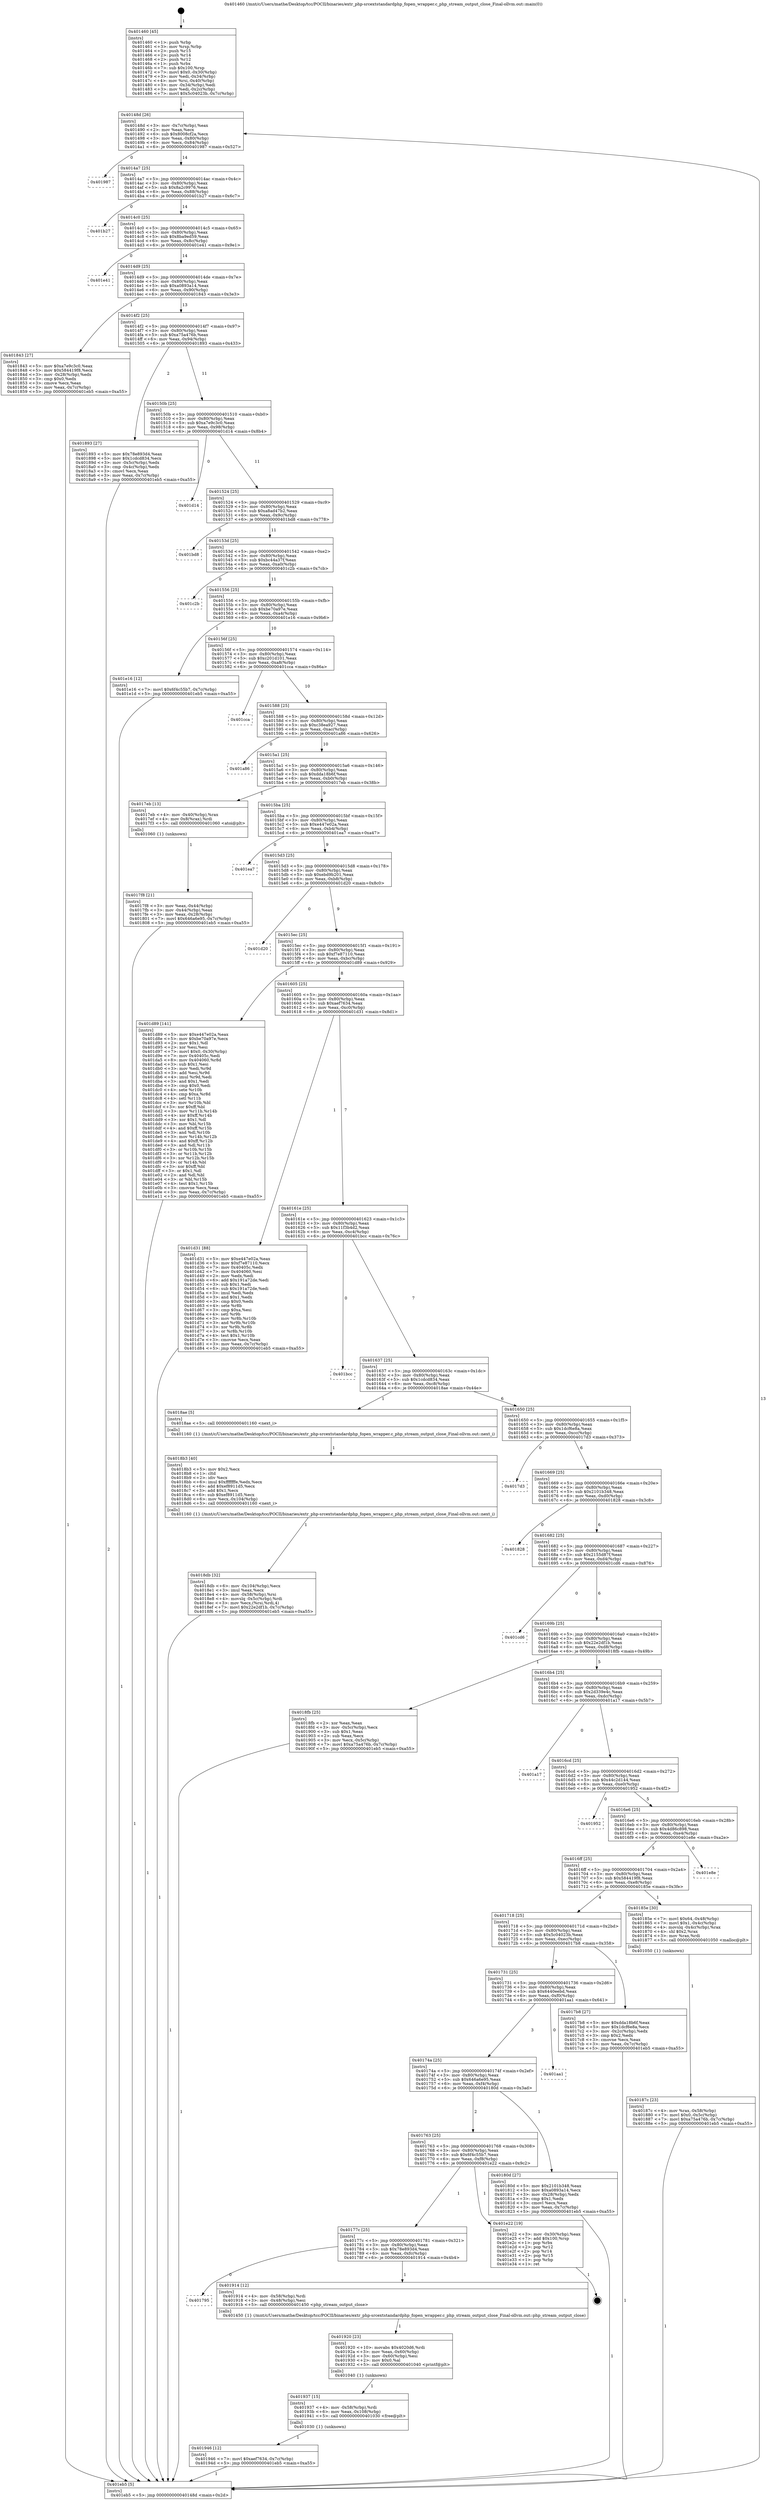 digraph "0x401460" {
  label = "0x401460 (/mnt/c/Users/mathe/Desktop/tcc/POCII/binaries/extr_php-srcextstandardphp_fopen_wrapper.c_php_stream_output_close_Final-ollvm.out::main(0))"
  labelloc = "t"
  node[shape=record]

  Entry [label="",width=0.3,height=0.3,shape=circle,fillcolor=black,style=filled]
  "0x40148d" [label="{
     0x40148d [26]\l
     | [instrs]\l
     &nbsp;&nbsp;0x40148d \<+3\>: mov -0x7c(%rbp),%eax\l
     &nbsp;&nbsp;0x401490 \<+2\>: mov %eax,%ecx\l
     &nbsp;&nbsp;0x401492 \<+6\>: sub $0x8008cf2a,%ecx\l
     &nbsp;&nbsp;0x401498 \<+3\>: mov %eax,-0x80(%rbp)\l
     &nbsp;&nbsp;0x40149b \<+6\>: mov %ecx,-0x84(%rbp)\l
     &nbsp;&nbsp;0x4014a1 \<+6\>: je 0000000000401987 \<main+0x527\>\l
  }"]
  "0x401987" [label="{
     0x401987\l
  }", style=dashed]
  "0x4014a7" [label="{
     0x4014a7 [25]\l
     | [instrs]\l
     &nbsp;&nbsp;0x4014a7 \<+5\>: jmp 00000000004014ac \<main+0x4c\>\l
     &nbsp;&nbsp;0x4014ac \<+3\>: mov -0x80(%rbp),%eax\l
     &nbsp;&nbsp;0x4014af \<+5\>: sub $0x8a2c9976,%eax\l
     &nbsp;&nbsp;0x4014b4 \<+6\>: mov %eax,-0x88(%rbp)\l
     &nbsp;&nbsp;0x4014ba \<+6\>: je 0000000000401b27 \<main+0x6c7\>\l
  }"]
  Exit [label="",width=0.3,height=0.3,shape=circle,fillcolor=black,style=filled,peripheries=2]
  "0x401b27" [label="{
     0x401b27\l
  }", style=dashed]
  "0x4014c0" [label="{
     0x4014c0 [25]\l
     | [instrs]\l
     &nbsp;&nbsp;0x4014c0 \<+5\>: jmp 00000000004014c5 \<main+0x65\>\l
     &nbsp;&nbsp;0x4014c5 \<+3\>: mov -0x80(%rbp),%eax\l
     &nbsp;&nbsp;0x4014c8 \<+5\>: sub $0x8ba9ed59,%eax\l
     &nbsp;&nbsp;0x4014cd \<+6\>: mov %eax,-0x8c(%rbp)\l
     &nbsp;&nbsp;0x4014d3 \<+6\>: je 0000000000401e41 \<main+0x9e1\>\l
  }"]
  "0x401946" [label="{
     0x401946 [12]\l
     | [instrs]\l
     &nbsp;&nbsp;0x401946 \<+7\>: movl $0xaef7634,-0x7c(%rbp)\l
     &nbsp;&nbsp;0x40194d \<+5\>: jmp 0000000000401eb5 \<main+0xa55\>\l
  }"]
  "0x401e41" [label="{
     0x401e41\l
  }", style=dashed]
  "0x4014d9" [label="{
     0x4014d9 [25]\l
     | [instrs]\l
     &nbsp;&nbsp;0x4014d9 \<+5\>: jmp 00000000004014de \<main+0x7e\>\l
     &nbsp;&nbsp;0x4014de \<+3\>: mov -0x80(%rbp),%eax\l
     &nbsp;&nbsp;0x4014e1 \<+5\>: sub $0xa0893a14,%eax\l
     &nbsp;&nbsp;0x4014e6 \<+6\>: mov %eax,-0x90(%rbp)\l
     &nbsp;&nbsp;0x4014ec \<+6\>: je 0000000000401843 \<main+0x3e3\>\l
  }"]
  "0x401937" [label="{
     0x401937 [15]\l
     | [instrs]\l
     &nbsp;&nbsp;0x401937 \<+4\>: mov -0x58(%rbp),%rdi\l
     &nbsp;&nbsp;0x40193b \<+6\>: mov %eax,-0x108(%rbp)\l
     &nbsp;&nbsp;0x401941 \<+5\>: call 0000000000401030 \<free@plt\>\l
     | [calls]\l
     &nbsp;&nbsp;0x401030 \{1\} (unknown)\l
  }"]
  "0x401843" [label="{
     0x401843 [27]\l
     | [instrs]\l
     &nbsp;&nbsp;0x401843 \<+5\>: mov $0xa7e9c3c0,%eax\l
     &nbsp;&nbsp;0x401848 \<+5\>: mov $0x584419f8,%ecx\l
     &nbsp;&nbsp;0x40184d \<+3\>: mov -0x28(%rbp),%edx\l
     &nbsp;&nbsp;0x401850 \<+3\>: cmp $0x0,%edx\l
     &nbsp;&nbsp;0x401853 \<+3\>: cmove %ecx,%eax\l
     &nbsp;&nbsp;0x401856 \<+3\>: mov %eax,-0x7c(%rbp)\l
     &nbsp;&nbsp;0x401859 \<+5\>: jmp 0000000000401eb5 \<main+0xa55\>\l
  }"]
  "0x4014f2" [label="{
     0x4014f2 [25]\l
     | [instrs]\l
     &nbsp;&nbsp;0x4014f2 \<+5\>: jmp 00000000004014f7 \<main+0x97\>\l
     &nbsp;&nbsp;0x4014f7 \<+3\>: mov -0x80(%rbp),%eax\l
     &nbsp;&nbsp;0x4014fa \<+5\>: sub $0xa75a476b,%eax\l
     &nbsp;&nbsp;0x4014ff \<+6\>: mov %eax,-0x94(%rbp)\l
     &nbsp;&nbsp;0x401505 \<+6\>: je 0000000000401893 \<main+0x433\>\l
  }"]
  "0x401920" [label="{
     0x401920 [23]\l
     | [instrs]\l
     &nbsp;&nbsp;0x401920 \<+10\>: movabs $0x4020d6,%rdi\l
     &nbsp;&nbsp;0x40192a \<+3\>: mov %eax,-0x60(%rbp)\l
     &nbsp;&nbsp;0x40192d \<+3\>: mov -0x60(%rbp),%esi\l
     &nbsp;&nbsp;0x401930 \<+2\>: mov $0x0,%al\l
     &nbsp;&nbsp;0x401932 \<+5\>: call 0000000000401040 \<printf@plt\>\l
     | [calls]\l
     &nbsp;&nbsp;0x401040 \{1\} (unknown)\l
  }"]
  "0x401893" [label="{
     0x401893 [27]\l
     | [instrs]\l
     &nbsp;&nbsp;0x401893 \<+5\>: mov $0x78e893d4,%eax\l
     &nbsp;&nbsp;0x401898 \<+5\>: mov $0x1cdcd834,%ecx\l
     &nbsp;&nbsp;0x40189d \<+3\>: mov -0x5c(%rbp),%edx\l
     &nbsp;&nbsp;0x4018a0 \<+3\>: cmp -0x4c(%rbp),%edx\l
     &nbsp;&nbsp;0x4018a3 \<+3\>: cmovl %ecx,%eax\l
     &nbsp;&nbsp;0x4018a6 \<+3\>: mov %eax,-0x7c(%rbp)\l
     &nbsp;&nbsp;0x4018a9 \<+5\>: jmp 0000000000401eb5 \<main+0xa55\>\l
  }"]
  "0x40150b" [label="{
     0x40150b [25]\l
     | [instrs]\l
     &nbsp;&nbsp;0x40150b \<+5\>: jmp 0000000000401510 \<main+0xb0\>\l
     &nbsp;&nbsp;0x401510 \<+3\>: mov -0x80(%rbp),%eax\l
     &nbsp;&nbsp;0x401513 \<+5\>: sub $0xa7e9c3c0,%eax\l
     &nbsp;&nbsp;0x401518 \<+6\>: mov %eax,-0x98(%rbp)\l
     &nbsp;&nbsp;0x40151e \<+6\>: je 0000000000401d14 \<main+0x8b4\>\l
  }"]
  "0x401795" [label="{
     0x401795\l
  }", style=dashed]
  "0x401d14" [label="{
     0x401d14\l
  }", style=dashed]
  "0x401524" [label="{
     0x401524 [25]\l
     | [instrs]\l
     &nbsp;&nbsp;0x401524 \<+5\>: jmp 0000000000401529 \<main+0xc9\>\l
     &nbsp;&nbsp;0x401529 \<+3\>: mov -0x80(%rbp),%eax\l
     &nbsp;&nbsp;0x40152c \<+5\>: sub $0xa8ad47b2,%eax\l
     &nbsp;&nbsp;0x401531 \<+6\>: mov %eax,-0x9c(%rbp)\l
     &nbsp;&nbsp;0x401537 \<+6\>: je 0000000000401bd8 \<main+0x778\>\l
  }"]
  "0x401914" [label="{
     0x401914 [12]\l
     | [instrs]\l
     &nbsp;&nbsp;0x401914 \<+4\>: mov -0x58(%rbp),%rdi\l
     &nbsp;&nbsp;0x401918 \<+3\>: mov -0x48(%rbp),%esi\l
     &nbsp;&nbsp;0x40191b \<+5\>: call 0000000000401450 \<php_stream_output_close\>\l
     | [calls]\l
     &nbsp;&nbsp;0x401450 \{1\} (/mnt/c/Users/mathe/Desktop/tcc/POCII/binaries/extr_php-srcextstandardphp_fopen_wrapper.c_php_stream_output_close_Final-ollvm.out::php_stream_output_close)\l
  }"]
  "0x401bd8" [label="{
     0x401bd8\l
  }", style=dashed]
  "0x40153d" [label="{
     0x40153d [25]\l
     | [instrs]\l
     &nbsp;&nbsp;0x40153d \<+5\>: jmp 0000000000401542 \<main+0xe2\>\l
     &nbsp;&nbsp;0x401542 \<+3\>: mov -0x80(%rbp),%eax\l
     &nbsp;&nbsp;0x401545 \<+5\>: sub $0xbc44a37f,%eax\l
     &nbsp;&nbsp;0x40154a \<+6\>: mov %eax,-0xa0(%rbp)\l
     &nbsp;&nbsp;0x401550 \<+6\>: je 0000000000401c2b \<main+0x7cb\>\l
  }"]
  "0x40177c" [label="{
     0x40177c [25]\l
     | [instrs]\l
     &nbsp;&nbsp;0x40177c \<+5\>: jmp 0000000000401781 \<main+0x321\>\l
     &nbsp;&nbsp;0x401781 \<+3\>: mov -0x80(%rbp),%eax\l
     &nbsp;&nbsp;0x401784 \<+5\>: sub $0x78e893d4,%eax\l
     &nbsp;&nbsp;0x401789 \<+6\>: mov %eax,-0xfc(%rbp)\l
     &nbsp;&nbsp;0x40178f \<+6\>: je 0000000000401914 \<main+0x4b4\>\l
  }"]
  "0x401c2b" [label="{
     0x401c2b\l
  }", style=dashed]
  "0x401556" [label="{
     0x401556 [25]\l
     | [instrs]\l
     &nbsp;&nbsp;0x401556 \<+5\>: jmp 000000000040155b \<main+0xfb\>\l
     &nbsp;&nbsp;0x40155b \<+3\>: mov -0x80(%rbp),%eax\l
     &nbsp;&nbsp;0x40155e \<+5\>: sub $0xbe70a97e,%eax\l
     &nbsp;&nbsp;0x401563 \<+6\>: mov %eax,-0xa4(%rbp)\l
     &nbsp;&nbsp;0x401569 \<+6\>: je 0000000000401e16 \<main+0x9b6\>\l
  }"]
  "0x401e22" [label="{
     0x401e22 [19]\l
     | [instrs]\l
     &nbsp;&nbsp;0x401e22 \<+3\>: mov -0x30(%rbp),%eax\l
     &nbsp;&nbsp;0x401e25 \<+7\>: add $0x100,%rsp\l
     &nbsp;&nbsp;0x401e2c \<+1\>: pop %rbx\l
     &nbsp;&nbsp;0x401e2d \<+2\>: pop %r12\l
     &nbsp;&nbsp;0x401e2f \<+2\>: pop %r14\l
     &nbsp;&nbsp;0x401e31 \<+2\>: pop %r15\l
     &nbsp;&nbsp;0x401e33 \<+1\>: pop %rbp\l
     &nbsp;&nbsp;0x401e34 \<+1\>: ret\l
  }"]
  "0x401e16" [label="{
     0x401e16 [12]\l
     | [instrs]\l
     &nbsp;&nbsp;0x401e16 \<+7\>: movl $0x6f4c55b7,-0x7c(%rbp)\l
     &nbsp;&nbsp;0x401e1d \<+5\>: jmp 0000000000401eb5 \<main+0xa55\>\l
  }"]
  "0x40156f" [label="{
     0x40156f [25]\l
     | [instrs]\l
     &nbsp;&nbsp;0x40156f \<+5\>: jmp 0000000000401574 \<main+0x114\>\l
     &nbsp;&nbsp;0x401574 \<+3\>: mov -0x80(%rbp),%eax\l
     &nbsp;&nbsp;0x401577 \<+5\>: sub $0xc201d101,%eax\l
     &nbsp;&nbsp;0x40157c \<+6\>: mov %eax,-0xa8(%rbp)\l
     &nbsp;&nbsp;0x401582 \<+6\>: je 0000000000401cca \<main+0x86a\>\l
  }"]
  "0x4018db" [label="{
     0x4018db [32]\l
     | [instrs]\l
     &nbsp;&nbsp;0x4018db \<+6\>: mov -0x104(%rbp),%ecx\l
     &nbsp;&nbsp;0x4018e1 \<+3\>: imul %eax,%ecx\l
     &nbsp;&nbsp;0x4018e4 \<+4\>: mov -0x58(%rbp),%rsi\l
     &nbsp;&nbsp;0x4018e8 \<+4\>: movslq -0x5c(%rbp),%rdi\l
     &nbsp;&nbsp;0x4018ec \<+3\>: mov %ecx,(%rsi,%rdi,4)\l
     &nbsp;&nbsp;0x4018ef \<+7\>: movl $0x22e2df1b,-0x7c(%rbp)\l
     &nbsp;&nbsp;0x4018f6 \<+5\>: jmp 0000000000401eb5 \<main+0xa55\>\l
  }"]
  "0x401cca" [label="{
     0x401cca\l
  }", style=dashed]
  "0x401588" [label="{
     0x401588 [25]\l
     | [instrs]\l
     &nbsp;&nbsp;0x401588 \<+5\>: jmp 000000000040158d \<main+0x12d\>\l
     &nbsp;&nbsp;0x40158d \<+3\>: mov -0x80(%rbp),%eax\l
     &nbsp;&nbsp;0x401590 \<+5\>: sub $0xc38ea927,%eax\l
     &nbsp;&nbsp;0x401595 \<+6\>: mov %eax,-0xac(%rbp)\l
     &nbsp;&nbsp;0x40159b \<+6\>: je 0000000000401a86 \<main+0x626\>\l
  }"]
  "0x4018b3" [label="{
     0x4018b3 [40]\l
     | [instrs]\l
     &nbsp;&nbsp;0x4018b3 \<+5\>: mov $0x2,%ecx\l
     &nbsp;&nbsp;0x4018b8 \<+1\>: cltd\l
     &nbsp;&nbsp;0x4018b9 \<+2\>: idiv %ecx\l
     &nbsp;&nbsp;0x4018bb \<+6\>: imul $0xfffffffe,%edx,%ecx\l
     &nbsp;&nbsp;0x4018c1 \<+6\>: add $0xef8911d5,%ecx\l
     &nbsp;&nbsp;0x4018c7 \<+3\>: add $0x1,%ecx\l
     &nbsp;&nbsp;0x4018ca \<+6\>: sub $0xef8911d5,%ecx\l
     &nbsp;&nbsp;0x4018d0 \<+6\>: mov %ecx,-0x104(%rbp)\l
     &nbsp;&nbsp;0x4018d6 \<+5\>: call 0000000000401160 \<next_i\>\l
     | [calls]\l
     &nbsp;&nbsp;0x401160 \{1\} (/mnt/c/Users/mathe/Desktop/tcc/POCII/binaries/extr_php-srcextstandardphp_fopen_wrapper.c_php_stream_output_close_Final-ollvm.out::next_i)\l
  }"]
  "0x401a86" [label="{
     0x401a86\l
  }", style=dashed]
  "0x4015a1" [label="{
     0x4015a1 [25]\l
     | [instrs]\l
     &nbsp;&nbsp;0x4015a1 \<+5\>: jmp 00000000004015a6 \<main+0x146\>\l
     &nbsp;&nbsp;0x4015a6 \<+3\>: mov -0x80(%rbp),%eax\l
     &nbsp;&nbsp;0x4015a9 \<+5\>: sub $0xdda18b6f,%eax\l
     &nbsp;&nbsp;0x4015ae \<+6\>: mov %eax,-0xb0(%rbp)\l
     &nbsp;&nbsp;0x4015b4 \<+6\>: je 00000000004017eb \<main+0x38b\>\l
  }"]
  "0x40187c" [label="{
     0x40187c [23]\l
     | [instrs]\l
     &nbsp;&nbsp;0x40187c \<+4\>: mov %rax,-0x58(%rbp)\l
     &nbsp;&nbsp;0x401880 \<+7\>: movl $0x0,-0x5c(%rbp)\l
     &nbsp;&nbsp;0x401887 \<+7\>: movl $0xa75a476b,-0x7c(%rbp)\l
     &nbsp;&nbsp;0x40188e \<+5\>: jmp 0000000000401eb5 \<main+0xa55\>\l
  }"]
  "0x4017eb" [label="{
     0x4017eb [13]\l
     | [instrs]\l
     &nbsp;&nbsp;0x4017eb \<+4\>: mov -0x40(%rbp),%rax\l
     &nbsp;&nbsp;0x4017ef \<+4\>: mov 0x8(%rax),%rdi\l
     &nbsp;&nbsp;0x4017f3 \<+5\>: call 0000000000401060 \<atoi@plt\>\l
     | [calls]\l
     &nbsp;&nbsp;0x401060 \{1\} (unknown)\l
  }"]
  "0x4015ba" [label="{
     0x4015ba [25]\l
     | [instrs]\l
     &nbsp;&nbsp;0x4015ba \<+5\>: jmp 00000000004015bf \<main+0x15f\>\l
     &nbsp;&nbsp;0x4015bf \<+3\>: mov -0x80(%rbp),%eax\l
     &nbsp;&nbsp;0x4015c2 \<+5\>: sub $0xe447e02a,%eax\l
     &nbsp;&nbsp;0x4015c7 \<+6\>: mov %eax,-0xb4(%rbp)\l
     &nbsp;&nbsp;0x4015cd \<+6\>: je 0000000000401ea7 \<main+0xa47\>\l
  }"]
  "0x401763" [label="{
     0x401763 [25]\l
     | [instrs]\l
     &nbsp;&nbsp;0x401763 \<+5\>: jmp 0000000000401768 \<main+0x308\>\l
     &nbsp;&nbsp;0x401768 \<+3\>: mov -0x80(%rbp),%eax\l
     &nbsp;&nbsp;0x40176b \<+5\>: sub $0x6f4c55b7,%eax\l
     &nbsp;&nbsp;0x401770 \<+6\>: mov %eax,-0xf8(%rbp)\l
     &nbsp;&nbsp;0x401776 \<+6\>: je 0000000000401e22 \<main+0x9c2\>\l
  }"]
  "0x401ea7" [label="{
     0x401ea7\l
  }", style=dashed]
  "0x4015d3" [label="{
     0x4015d3 [25]\l
     | [instrs]\l
     &nbsp;&nbsp;0x4015d3 \<+5\>: jmp 00000000004015d8 \<main+0x178\>\l
     &nbsp;&nbsp;0x4015d8 \<+3\>: mov -0x80(%rbp),%eax\l
     &nbsp;&nbsp;0x4015db \<+5\>: sub $0xebd9b201,%eax\l
     &nbsp;&nbsp;0x4015e0 \<+6\>: mov %eax,-0xb8(%rbp)\l
     &nbsp;&nbsp;0x4015e6 \<+6\>: je 0000000000401d20 \<main+0x8c0\>\l
  }"]
  "0x40180d" [label="{
     0x40180d [27]\l
     | [instrs]\l
     &nbsp;&nbsp;0x40180d \<+5\>: mov $0x2101b348,%eax\l
     &nbsp;&nbsp;0x401812 \<+5\>: mov $0xa0893a14,%ecx\l
     &nbsp;&nbsp;0x401817 \<+3\>: mov -0x28(%rbp),%edx\l
     &nbsp;&nbsp;0x40181a \<+3\>: cmp $0x1,%edx\l
     &nbsp;&nbsp;0x40181d \<+3\>: cmovl %ecx,%eax\l
     &nbsp;&nbsp;0x401820 \<+3\>: mov %eax,-0x7c(%rbp)\l
     &nbsp;&nbsp;0x401823 \<+5\>: jmp 0000000000401eb5 \<main+0xa55\>\l
  }"]
  "0x401d20" [label="{
     0x401d20\l
  }", style=dashed]
  "0x4015ec" [label="{
     0x4015ec [25]\l
     | [instrs]\l
     &nbsp;&nbsp;0x4015ec \<+5\>: jmp 00000000004015f1 \<main+0x191\>\l
     &nbsp;&nbsp;0x4015f1 \<+3\>: mov -0x80(%rbp),%eax\l
     &nbsp;&nbsp;0x4015f4 \<+5\>: sub $0xf7e87110,%eax\l
     &nbsp;&nbsp;0x4015f9 \<+6\>: mov %eax,-0xbc(%rbp)\l
     &nbsp;&nbsp;0x4015ff \<+6\>: je 0000000000401d89 \<main+0x929\>\l
  }"]
  "0x40174a" [label="{
     0x40174a [25]\l
     | [instrs]\l
     &nbsp;&nbsp;0x40174a \<+5\>: jmp 000000000040174f \<main+0x2ef\>\l
     &nbsp;&nbsp;0x40174f \<+3\>: mov -0x80(%rbp),%eax\l
     &nbsp;&nbsp;0x401752 \<+5\>: sub $0x646a6e95,%eax\l
     &nbsp;&nbsp;0x401757 \<+6\>: mov %eax,-0xf4(%rbp)\l
     &nbsp;&nbsp;0x40175d \<+6\>: je 000000000040180d \<main+0x3ad\>\l
  }"]
  "0x401d89" [label="{
     0x401d89 [141]\l
     | [instrs]\l
     &nbsp;&nbsp;0x401d89 \<+5\>: mov $0xe447e02a,%eax\l
     &nbsp;&nbsp;0x401d8e \<+5\>: mov $0xbe70a97e,%ecx\l
     &nbsp;&nbsp;0x401d93 \<+2\>: mov $0x1,%dl\l
     &nbsp;&nbsp;0x401d95 \<+2\>: xor %esi,%esi\l
     &nbsp;&nbsp;0x401d97 \<+7\>: movl $0x0,-0x30(%rbp)\l
     &nbsp;&nbsp;0x401d9e \<+7\>: mov 0x40405c,%edi\l
     &nbsp;&nbsp;0x401da5 \<+8\>: mov 0x404060,%r8d\l
     &nbsp;&nbsp;0x401dad \<+3\>: sub $0x1,%esi\l
     &nbsp;&nbsp;0x401db0 \<+3\>: mov %edi,%r9d\l
     &nbsp;&nbsp;0x401db3 \<+3\>: add %esi,%r9d\l
     &nbsp;&nbsp;0x401db6 \<+4\>: imul %r9d,%edi\l
     &nbsp;&nbsp;0x401dba \<+3\>: and $0x1,%edi\l
     &nbsp;&nbsp;0x401dbd \<+3\>: cmp $0x0,%edi\l
     &nbsp;&nbsp;0x401dc0 \<+4\>: sete %r10b\l
     &nbsp;&nbsp;0x401dc4 \<+4\>: cmp $0xa,%r8d\l
     &nbsp;&nbsp;0x401dc8 \<+4\>: setl %r11b\l
     &nbsp;&nbsp;0x401dcc \<+3\>: mov %r10b,%bl\l
     &nbsp;&nbsp;0x401dcf \<+3\>: xor $0xff,%bl\l
     &nbsp;&nbsp;0x401dd2 \<+3\>: mov %r11b,%r14b\l
     &nbsp;&nbsp;0x401dd5 \<+4\>: xor $0xff,%r14b\l
     &nbsp;&nbsp;0x401dd9 \<+3\>: xor $0x1,%dl\l
     &nbsp;&nbsp;0x401ddc \<+3\>: mov %bl,%r15b\l
     &nbsp;&nbsp;0x401ddf \<+4\>: and $0xff,%r15b\l
     &nbsp;&nbsp;0x401de3 \<+3\>: and %dl,%r10b\l
     &nbsp;&nbsp;0x401de6 \<+3\>: mov %r14b,%r12b\l
     &nbsp;&nbsp;0x401de9 \<+4\>: and $0xff,%r12b\l
     &nbsp;&nbsp;0x401ded \<+3\>: and %dl,%r11b\l
     &nbsp;&nbsp;0x401df0 \<+3\>: or %r10b,%r15b\l
     &nbsp;&nbsp;0x401df3 \<+3\>: or %r11b,%r12b\l
     &nbsp;&nbsp;0x401df6 \<+3\>: xor %r12b,%r15b\l
     &nbsp;&nbsp;0x401df9 \<+3\>: or %r14b,%bl\l
     &nbsp;&nbsp;0x401dfc \<+3\>: xor $0xff,%bl\l
     &nbsp;&nbsp;0x401dff \<+3\>: or $0x1,%dl\l
     &nbsp;&nbsp;0x401e02 \<+2\>: and %dl,%bl\l
     &nbsp;&nbsp;0x401e04 \<+3\>: or %bl,%r15b\l
     &nbsp;&nbsp;0x401e07 \<+4\>: test $0x1,%r15b\l
     &nbsp;&nbsp;0x401e0b \<+3\>: cmovne %ecx,%eax\l
     &nbsp;&nbsp;0x401e0e \<+3\>: mov %eax,-0x7c(%rbp)\l
     &nbsp;&nbsp;0x401e11 \<+5\>: jmp 0000000000401eb5 \<main+0xa55\>\l
  }"]
  "0x401605" [label="{
     0x401605 [25]\l
     | [instrs]\l
     &nbsp;&nbsp;0x401605 \<+5\>: jmp 000000000040160a \<main+0x1aa\>\l
     &nbsp;&nbsp;0x40160a \<+3\>: mov -0x80(%rbp),%eax\l
     &nbsp;&nbsp;0x40160d \<+5\>: sub $0xaef7634,%eax\l
     &nbsp;&nbsp;0x401612 \<+6\>: mov %eax,-0xc0(%rbp)\l
     &nbsp;&nbsp;0x401618 \<+6\>: je 0000000000401d31 \<main+0x8d1\>\l
  }"]
  "0x401aa1" [label="{
     0x401aa1\l
  }", style=dashed]
  "0x401d31" [label="{
     0x401d31 [88]\l
     | [instrs]\l
     &nbsp;&nbsp;0x401d31 \<+5\>: mov $0xe447e02a,%eax\l
     &nbsp;&nbsp;0x401d36 \<+5\>: mov $0xf7e87110,%ecx\l
     &nbsp;&nbsp;0x401d3b \<+7\>: mov 0x40405c,%edx\l
     &nbsp;&nbsp;0x401d42 \<+7\>: mov 0x404060,%esi\l
     &nbsp;&nbsp;0x401d49 \<+2\>: mov %edx,%edi\l
     &nbsp;&nbsp;0x401d4b \<+6\>: add $0x191a72de,%edi\l
     &nbsp;&nbsp;0x401d51 \<+3\>: sub $0x1,%edi\l
     &nbsp;&nbsp;0x401d54 \<+6\>: sub $0x191a72de,%edi\l
     &nbsp;&nbsp;0x401d5a \<+3\>: imul %edi,%edx\l
     &nbsp;&nbsp;0x401d5d \<+3\>: and $0x1,%edx\l
     &nbsp;&nbsp;0x401d60 \<+3\>: cmp $0x0,%edx\l
     &nbsp;&nbsp;0x401d63 \<+4\>: sete %r8b\l
     &nbsp;&nbsp;0x401d67 \<+3\>: cmp $0xa,%esi\l
     &nbsp;&nbsp;0x401d6a \<+4\>: setl %r9b\l
     &nbsp;&nbsp;0x401d6e \<+3\>: mov %r8b,%r10b\l
     &nbsp;&nbsp;0x401d71 \<+3\>: and %r9b,%r10b\l
     &nbsp;&nbsp;0x401d74 \<+3\>: xor %r9b,%r8b\l
     &nbsp;&nbsp;0x401d77 \<+3\>: or %r8b,%r10b\l
     &nbsp;&nbsp;0x401d7a \<+4\>: test $0x1,%r10b\l
     &nbsp;&nbsp;0x401d7e \<+3\>: cmovne %ecx,%eax\l
     &nbsp;&nbsp;0x401d81 \<+3\>: mov %eax,-0x7c(%rbp)\l
     &nbsp;&nbsp;0x401d84 \<+5\>: jmp 0000000000401eb5 \<main+0xa55\>\l
  }"]
  "0x40161e" [label="{
     0x40161e [25]\l
     | [instrs]\l
     &nbsp;&nbsp;0x40161e \<+5\>: jmp 0000000000401623 \<main+0x1c3\>\l
     &nbsp;&nbsp;0x401623 \<+3\>: mov -0x80(%rbp),%eax\l
     &nbsp;&nbsp;0x401626 \<+5\>: sub $0x11f3b4d2,%eax\l
     &nbsp;&nbsp;0x40162b \<+6\>: mov %eax,-0xc4(%rbp)\l
     &nbsp;&nbsp;0x401631 \<+6\>: je 0000000000401bcc \<main+0x76c\>\l
  }"]
  "0x4017f8" [label="{
     0x4017f8 [21]\l
     | [instrs]\l
     &nbsp;&nbsp;0x4017f8 \<+3\>: mov %eax,-0x44(%rbp)\l
     &nbsp;&nbsp;0x4017fb \<+3\>: mov -0x44(%rbp),%eax\l
     &nbsp;&nbsp;0x4017fe \<+3\>: mov %eax,-0x28(%rbp)\l
     &nbsp;&nbsp;0x401801 \<+7\>: movl $0x646a6e95,-0x7c(%rbp)\l
     &nbsp;&nbsp;0x401808 \<+5\>: jmp 0000000000401eb5 \<main+0xa55\>\l
  }"]
  "0x401bcc" [label="{
     0x401bcc\l
  }", style=dashed]
  "0x401637" [label="{
     0x401637 [25]\l
     | [instrs]\l
     &nbsp;&nbsp;0x401637 \<+5\>: jmp 000000000040163c \<main+0x1dc\>\l
     &nbsp;&nbsp;0x40163c \<+3\>: mov -0x80(%rbp),%eax\l
     &nbsp;&nbsp;0x40163f \<+5\>: sub $0x1cdcd834,%eax\l
     &nbsp;&nbsp;0x401644 \<+6\>: mov %eax,-0xc8(%rbp)\l
     &nbsp;&nbsp;0x40164a \<+6\>: je 00000000004018ae \<main+0x44e\>\l
  }"]
  "0x401460" [label="{
     0x401460 [45]\l
     | [instrs]\l
     &nbsp;&nbsp;0x401460 \<+1\>: push %rbp\l
     &nbsp;&nbsp;0x401461 \<+3\>: mov %rsp,%rbp\l
     &nbsp;&nbsp;0x401464 \<+2\>: push %r15\l
     &nbsp;&nbsp;0x401466 \<+2\>: push %r14\l
     &nbsp;&nbsp;0x401468 \<+2\>: push %r12\l
     &nbsp;&nbsp;0x40146a \<+1\>: push %rbx\l
     &nbsp;&nbsp;0x40146b \<+7\>: sub $0x100,%rsp\l
     &nbsp;&nbsp;0x401472 \<+7\>: movl $0x0,-0x30(%rbp)\l
     &nbsp;&nbsp;0x401479 \<+3\>: mov %edi,-0x34(%rbp)\l
     &nbsp;&nbsp;0x40147c \<+4\>: mov %rsi,-0x40(%rbp)\l
     &nbsp;&nbsp;0x401480 \<+3\>: mov -0x34(%rbp),%edi\l
     &nbsp;&nbsp;0x401483 \<+3\>: mov %edi,-0x2c(%rbp)\l
     &nbsp;&nbsp;0x401486 \<+7\>: movl $0x5c04023b,-0x7c(%rbp)\l
  }"]
  "0x4018ae" [label="{
     0x4018ae [5]\l
     | [instrs]\l
     &nbsp;&nbsp;0x4018ae \<+5\>: call 0000000000401160 \<next_i\>\l
     | [calls]\l
     &nbsp;&nbsp;0x401160 \{1\} (/mnt/c/Users/mathe/Desktop/tcc/POCII/binaries/extr_php-srcextstandardphp_fopen_wrapper.c_php_stream_output_close_Final-ollvm.out::next_i)\l
  }"]
  "0x401650" [label="{
     0x401650 [25]\l
     | [instrs]\l
     &nbsp;&nbsp;0x401650 \<+5\>: jmp 0000000000401655 \<main+0x1f5\>\l
     &nbsp;&nbsp;0x401655 \<+3\>: mov -0x80(%rbp),%eax\l
     &nbsp;&nbsp;0x401658 \<+5\>: sub $0x1dcf6e8a,%eax\l
     &nbsp;&nbsp;0x40165d \<+6\>: mov %eax,-0xcc(%rbp)\l
     &nbsp;&nbsp;0x401663 \<+6\>: je 00000000004017d3 \<main+0x373\>\l
  }"]
  "0x401eb5" [label="{
     0x401eb5 [5]\l
     | [instrs]\l
     &nbsp;&nbsp;0x401eb5 \<+5\>: jmp 000000000040148d \<main+0x2d\>\l
  }"]
  "0x4017d3" [label="{
     0x4017d3\l
  }", style=dashed]
  "0x401669" [label="{
     0x401669 [25]\l
     | [instrs]\l
     &nbsp;&nbsp;0x401669 \<+5\>: jmp 000000000040166e \<main+0x20e\>\l
     &nbsp;&nbsp;0x40166e \<+3\>: mov -0x80(%rbp),%eax\l
     &nbsp;&nbsp;0x401671 \<+5\>: sub $0x2101b348,%eax\l
     &nbsp;&nbsp;0x401676 \<+6\>: mov %eax,-0xd0(%rbp)\l
     &nbsp;&nbsp;0x40167c \<+6\>: je 0000000000401828 \<main+0x3c8\>\l
  }"]
  "0x401731" [label="{
     0x401731 [25]\l
     | [instrs]\l
     &nbsp;&nbsp;0x401731 \<+5\>: jmp 0000000000401736 \<main+0x2d6\>\l
     &nbsp;&nbsp;0x401736 \<+3\>: mov -0x80(%rbp),%eax\l
     &nbsp;&nbsp;0x401739 \<+5\>: sub $0x6440eebd,%eax\l
     &nbsp;&nbsp;0x40173e \<+6\>: mov %eax,-0xf0(%rbp)\l
     &nbsp;&nbsp;0x401744 \<+6\>: je 0000000000401aa1 \<main+0x641\>\l
  }"]
  "0x401828" [label="{
     0x401828\l
  }", style=dashed]
  "0x401682" [label="{
     0x401682 [25]\l
     | [instrs]\l
     &nbsp;&nbsp;0x401682 \<+5\>: jmp 0000000000401687 \<main+0x227\>\l
     &nbsp;&nbsp;0x401687 \<+3\>: mov -0x80(%rbp),%eax\l
     &nbsp;&nbsp;0x40168a \<+5\>: sub $0x2155d87f,%eax\l
     &nbsp;&nbsp;0x40168f \<+6\>: mov %eax,-0xd4(%rbp)\l
     &nbsp;&nbsp;0x401695 \<+6\>: je 0000000000401cd6 \<main+0x876\>\l
  }"]
  "0x4017b8" [label="{
     0x4017b8 [27]\l
     | [instrs]\l
     &nbsp;&nbsp;0x4017b8 \<+5\>: mov $0xdda18b6f,%eax\l
     &nbsp;&nbsp;0x4017bd \<+5\>: mov $0x1dcf6e8a,%ecx\l
     &nbsp;&nbsp;0x4017c2 \<+3\>: mov -0x2c(%rbp),%edx\l
     &nbsp;&nbsp;0x4017c5 \<+3\>: cmp $0x2,%edx\l
     &nbsp;&nbsp;0x4017c8 \<+3\>: cmovne %ecx,%eax\l
     &nbsp;&nbsp;0x4017cb \<+3\>: mov %eax,-0x7c(%rbp)\l
     &nbsp;&nbsp;0x4017ce \<+5\>: jmp 0000000000401eb5 \<main+0xa55\>\l
  }"]
  "0x401cd6" [label="{
     0x401cd6\l
  }", style=dashed]
  "0x40169b" [label="{
     0x40169b [25]\l
     | [instrs]\l
     &nbsp;&nbsp;0x40169b \<+5\>: jmp 00000000004016a0 \<main+0x240\>\l
     &nbsp;&nbsp;0x4016a0 \<+3\>: mov -0x80(%rbp),%eax\l
     &nbsp;&nbsp;0x4016a3 \<+5\>: sub $0x22e2df1b,%eax\l
     &nbsp;&nbsp;0x4016a8 \<+6\>: mov %eax,-0xd8(%rbp)\l
     &nbsp;&nbsp;0x4016ae \<+6\>: je 00000000004018fb \<main+0x49b\>\l
  }"]
  "0x401718" [label="{
     0x401718 [25]\l
     | [instrs]\l
     &nbsp;&nbsp;0x401718 \<+5\>: jmp 000000000040171d \<main+0x2bd\>\l
     &nbsp;&nbsp;0x40171d \<+3\>: mov -0x80(%rbp),%eax\l
     &nbsp;&nbsp;0x401720 \<+5\>: sub $0x5c04023b,%eax\l
     &nbsp;&nbsp;0x401725 \<+6\>: mov %eax,-0xec(%rbp)\l
     &nbsp;&nbsp;0x40172b \<+6\>: je 00000000004017b8 \<main+0x358\>\l
  }"]
  "0x4018fb" [label="{
     0x4018fb [25]\l
     | [instrs]\l
     &nbsp;&nbsp;0x4018fb \<+2\>: xor %eax,%eax\l
     &nbsp;&nbsp;0x4018fd \<+3\>: mov -0x5c(%rbp),%ecx\l
     &nbsp;&nbsp;0x401900 \<+3\>: sub $0x1,%eax\l
     &nbsp;&nbsp;0x401903 \<+2\>: sub %eax,%ecx\l
     &nbsp;&nbsp;0x401905 \<+3\>: mov %ecx,-0x5c(%rbp)\l
     &nbsp;&nbsp;0x401908 \<+7\>: movl $0xa75a476b,-0x7c(%rbp)\l
     &nbsp;&nbsp;0x40190f \<+5\>: jmp 0000000000401eb5 \<main+0xa55\>\l
  }"]
  "0x4016b4" [label="{
     0x4016b4 [25]\l
     | [instrs]\l
     &nbsp;&nbsp;0x4016b4 \<+5\>: jmp 00000000004016b9 \<main+0x259\>\l
     &nbsp;&nbsp;0x4016b9 \<+3\>: mov -0x80(%rbp),%eax\l
     &nbsp;&nbsp;0x4016bc \<+5\>: sub $0x2d339e4c,%eax\l
     &nbsp;&nbsp;0x4016c1 \<+6\>: mov %eax,-0xdc(%rbp)\l
     &nbsp;&nbsp;0x4016c7 \<+6\>: je 0000000000401a17 \<main+0x5b7\>\l
  }"]
  "0x40185e" [label="{
     0x40185e [30]\l
     | [instrs]\l
     &nbsp;&nbsp;0x40185e \<+7\>: movl $0x64,-0x48(%rbp)\l
     &nbsp;&nbsp;0x401865 \<+7\>: movl $0x1,-0x4c(%rbp)\l
     &nbsp;&nbsp;0x40186c \<+4\>: movslq -0x4c(%rbp),%rax\l
     &nbsp;&nbsp;0x401870 \<+4\>: shl $0x2,%rax\l
     &nbsp;&nbsp;0x401874 \<+3\>: mov %rax,%rdi\l
     &nbsp;&nbsp;0x401877 \<+5\>: call 0000000000401050 \<malloc@plt\>\l
     | [calls]\l
     &nbsp;&nbsp;0x401050 \{1\} (unknown)\l
  }"]
  "0x401a17" [label="{
     0x401a17\l
  }", style=dashed]
  "0x4016cd" [label="{
     0x4016cd [25]\l
     | [instrs]\l
     &nbsp;&nbsp;0x4016cd \<+5\>: jmp 00000000004016d2 \<main+0x272\>\l
     &nbsp;&nbsp;0x4016d2 \<+3\>: mov -0x80(%rbp),%eax\l
     &nbsp;&nbsp;0x4016d5 \<+5\>: sub $0x44c2d144,%eax\l
     &nbsp;&nbsp;0x4016da \<+6\>: mov %eax,-0xe0(%rbp)\l
     &nbsp;&nbsp;0x4016e0 \<+6\>: je 0000000000401952 \<main+0x4f2\>\l
  }"]
  "0x4016ff" [label="{
     0x4016ff [25]\l
     | [instrs]\l
     &nbsp;&nbsp;0x4016ff \<+5\>: jmp 0000000000401704 \<main+0x2a4\>\l
     &nbsp;&nbsp;0x401704 \<+3\>: mov -0x80(%rbp),%eax\l
     &nbsp;&nbsp;0x401707 \<+5\>: sub $0x584419f8,%eax\l
     &nbsp;&nbsp;0x40170c \<+6\>: mov %eax,-0xe8(%rbp)\l
     &nbsp;&nbsp;0x401712 \<+6\>: je 000000000040185e \<main+0x3fe\>\l
  }"]
  "0x401952" [label="{
     0x401952\l
  }", style=dashed]
  "0x4016e6" [label="{
     0x4016e6 [25]\l
     | [instrs]\l
     &nbsp;&nbsp;0x4016e6 \<+5\>: jmp 00000000004016eb \<main+0x28b\>\l
     &nbsp;&nbsp;0x4016eb \<+3\>: mov -0x80(%rbp),%eax\l
     &nbsp;&nbsp;0x4016ee \<+5\>: sub $0x4d86c898,%eax\l
     &nbsp;&nbsp;0x4016f3 \<+6\>: mov %eax,-0xe4(%rbp)\l
     &nbsp;&nbsp;0x4016f9 \<+6\>: je 0000000000401e8e \<main+0xa2e\>\l
  }"]
  "0x401e8e" [label="{
     0x401e8e\l
  }", style=dashed]
  Entry -> "0x401460" [label=" 1"]
  "0x40148d" -> "0x401987" [label=" 0"]
  "0x40148d" -> "0x4014a7" [label=" 14"]
  "0x401e22" -> Exit [label=" 1"]
  "0x4014a7" -> "0x401b27" [label=" 0"]
  "0x4014a7" -> "0x4014c0" [label=" 14"]
  "0x401e16" -> "0x401eb5" [label=" 1"]
  "0x4014c0" -> "0x401e41" [label=" 0"]
  "0x4014c0" -> "0x4014d9" [label=" 14"]
  "0x401d89" -> "0x401eb5" [label=" 1"]
  "0x4014d9" -> "0x401843" [label=" 1"]
  "0x4014d9" -> "0x4014f2" [label=" 13"]
  "0x401d31" -> "0x401eb5" [label=" 1"]
  "0x4014f2" -> "0x401893" [label=" 2"]
  "0x4014f2" -> "0x40150b" [label=" 11"]
  "0x401946" -> "0x401eb5" [label=" 1"]
  "0x40150b" -> "0x401d14" [label=" 0"]
  "0x40150b" -> "0x401524" [label=" 11"]
  "0x401937" -> "0x401946" [label=" 1"]
  "0x401524" -> "0x401bd8" [label=" 0"]
  "0x401524" -> "0x40153d" [label=" 11"]
  "0x401920" -> "0x401937" [label=" 1"]
  "0x40153d" -> "0x401c2b" [label=" 0"]
  "0x40153d" -> "0x401556" [label=" 11"]
  "0x40177c" -> "0x401795" [label=" 0"]
  "0x401556" -> "0x401e16" [label=" 1"]
  "0x401556" -> "0x40156f" [label=" 10"]
  "0x40177c" -> "0x401914" [label=" 1"]
  "0x40156f" -> "0x401cca" [label=" 0"]
  "0x40156f" -> "0x401588" [label=" 10"]
  "0x401763" -> "0x40177c" [label=" 1"]
  "0x401588" -> "0x401a86" [label=" 0"]
  "0x401588" -> "0x4015a1" [label=" 10"]
  "0x401763" -> "0x401e22" [label=" 1"]
  "0x4015a1" -> "0x4017eb" [label=" 1"]
  "0x4015a1" -> "0x4015ba" [label=" 9"]
  "0x401914" -> "0x401920" [label=" 1"]
  "0x4015ba" -> "0x401ea7" [label=" 0"]
  "0x4015ba" -> "0x4015d3" [label=" 9"]
  "0x4018fb" -> "0x401eb5" [label=" 1"]
  "0x4015d3" -> "0x401d20" [label=" 0"]
  "0x4015d3" -> "0x4015ec" [label=" 9"]
  "0x4018db" -> "0x401eb5" [label=" 1"]
  "0x4015ec" -> "0x401d89" [label=" 1"]
  "0x4015ec" -> "0x401605" [label=" 8"]
  "0x4018ae" -> "0x4018b3" [label=" 1"]
  "0x401605" -> "0x401d31" [label=" 1"]
  "0x401605" -> "0x40161e" [label=" 7"]
  "0x401893" -> "0x401eb5" [label=" 2"]
  "0x40161e" -> "0x401bcc" [label=" 0"]
  "0x40161e" -> "0x401637" [label=" 7"]
  "0x40185e" -> "0x40187c" [label=" 1"]
  "0x401637" -> "0x4018ae" [label=" 1"]
  "0x401637" -> "0x401650" [label=" 6"]
  "0x401843" -> "0x401eb5" [label=" 1"]
  "0x401650" -> "0x4017d3" [label=" 0"]
  "0x401650" -> "0x401669" [label=" 6"]
  "0x40180d" -> "0x401eb5" [label=" 1"]
  "0x401669" -> "0x401828" [label=" 0"]
  "0x401669" -> "0x401682" [label=" 6"]
  "0x40174a" -> "0x401763" [label=" 2"]
  "0x401682" -> "0x401cd6" [label=" 0"]
  "0x401682" -> "0x40169b" [label=" 6"]
  "0x40174a" -> "0x40180d" [label=" 1"]
  "0x40169b" -> "0x4018fb" [label=" 1"]
  "0x40169b" -> "0x4016b4" [label=" 5"]
  "0x401731" -> "0x40174a" [label=" 3"]
  "0x4016b4" -> "0x401a17" [label=" 0"]
  "0x4016b4" -> "0x4016cd" [label=" 5"]
  "0x401731" -> "0x401aa1" [label=" 0"]
  "0x4016cd" -> "0x401952" [label=" 0"]
  "0x4016cd" -> "0x4016e6" [label=" 5"]
  "0x4017f8" -> "0x401eb5" [label=" 1"]
  "0x4016e6" -> "0x401e8e" [label=" 0"]
  "0x4016e6" -> "0x4016ff" [label=" 5"]
  "0x40187c" -> "0x401eb5" [label=" 1"]
  "0x4016ff" -> "0x40185e" [label=" 1"]
  "0x4016ff" -> "0x401718" [label=" 4"]
  "0x4018b3" -> "0x4018db" [label=" 1"]
  "0x401718" -> "0x4017b8" [label=" 1"]
  "0x401718" -> "0x401731" [label=" 3"]
  "0x4017b8" -> "0x401eb5" [label=" 1"]
  "0x401460" -> "0x40148d" [label=" 1"]
  "0x401eb5" -> "0x40148d" [label=" 13"]
  "0x4017eb" -> "0x4017f8" [label=" 1"]
}
